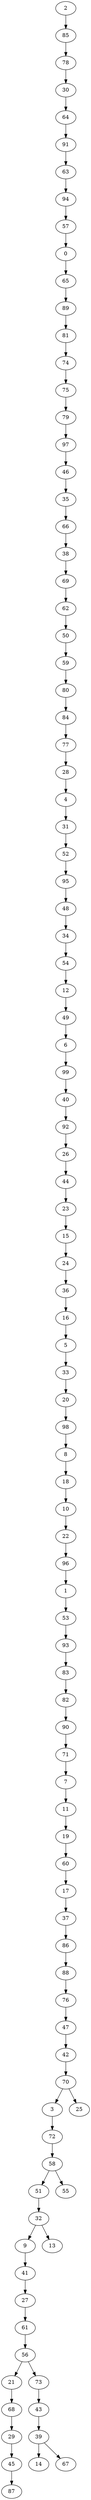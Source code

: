 digraph {
	0 [label = 0]
	1 [label = 1]
	2 [label = 2]
	3 [label = 3]
	4 [label = 4]
	5 [label = 5]
	6 [label = 6]
	7 [label = 7]
	8 [label = 8]
	9 [label = 9]
	10 [label = 10]
	11 [label = 11]
	12 [label = 12]
	13 [label = 13]
	14 [label = 14]
	15 [label = 15]
	16 [label = 16]
	17 [label = 17]
	18 [label = 18]
	19 [label = 19]
	20 [label = 20]
	21 [label = 21]
	22 [label = 22]
	23 [label = 23]
	24 [label = 24]
	25 [label = 25]
	26 [label = 26]
	27 [label = 27]
	28 [label = 28]
	29 [label = 29]
	30 [label = 30]
	31 [label = 31]
	32 [label = 32]
	33 [label = 33]
	34 [label = 34]
	35 [label = 35]
	36 [label = 36]
	37 [label = 37]
	38 [label = 38]
	39 [label = 39]
	40 [label = 40]
	41 [label = 41]
	42 [label = 42]
	43 [label = 43]
	44 [label = 44]
	45 [label = 45]
	46 [label = 46]
	47 [label = 47]
	48 [label = 48]
	49 [label = 49]
	50 [label = 50]
	51 [label = 51]
	52 [label = 52]
	53 [label = 53]
	54 [label = 54]
	55 [label = 55]
	56 [label = 56]
	57 [label = 57]
	58 [label = 58]
	59 [label = 59]
	60 [label = 60]
	61 [label = 61]
	62 [label = 62]
	63 [label = 63]
	64 [label = 64]
	65 [label = 65]
	66 [label = 66]
	67 [label = 67]
	68 [label = 68]
	69 [label = 69]
	70 [label = 70]
	71 [label = 71]
	72 [label = 72]
	73 [label = 73]
	74 [label = 74]
	75 [label = 75]
	76 [label = 76]
	77 [label = 77]
	78 [label = 78]
	79 [label = 79]
	80 [label = 80]
	81 [label = 81]
	82 [label = 82]
	83 [label = 83]
	84 [label = 84]
	85 [label = 85]
	86 [label = 86]
	87 [label = 87]
	88 [label = 88]
	89 [label = 89]
	90 [label = 90]
	91 [label = 91]
	92 [label = 92]
	93 [label = 93]
	94 [label = 94]
	95 [label = 95]
	96 [label = 96]
	97 [label = 97]
	98 [label = 98]
	99 [label = 99]
	58->55;
	58->51;
	32->13;
	32->9;
	39->14;
	39->67;
	43->39;
	73->43;
	56->73;
	56->21;
	45->87;
	29->45;
	68->29;
	21->68;
	61->56;
	27->61;
	41->27;
	9->41;
	51->32;
	72->58;
	3->72;
	70->3;
	70->25;
	42->70;
	47->42;
	76->47;
	88->76;
	86->88;
	37->86;
	17->37;
	60->17;
	19->60;
	11->19;
	7->11;
	71->7;
	90->71;
	82->90;
	83->82;
	93->83;
	53->93;
	1->53;
	96->1;
	22->96;
	10->22;
	18->10;
	8->18;
	98->8;
	20->98;
	33->20;
	5->33;
	16->5;
	36->16;
	24->36;
	15->24;
	23->15;
	44->23;
	26->44;
	92->26;
	40->92;
	99->40;
	6->99;
	49->6;
	12->49;
	54->12;
	34->54;
	48->34;
	95->48;
	52->95;
	31->52;
	4->31;
	28->4;
	77->28;
	84->77;
	80->84;
	59->80;
	50->59;
	62->50;
	69->62;
	38->69;
	66->38;
	35->66;
	46->35;
	97->46;
	79->97;
	75->79;
	74->75;
	81->74;
	89->81;
	65->89;
	0->65;
	57->0;
	94->57;
	63->94;
	91->63;
	64->91;
	30->64;
	78->30;
	85->78;
	2->85;
}